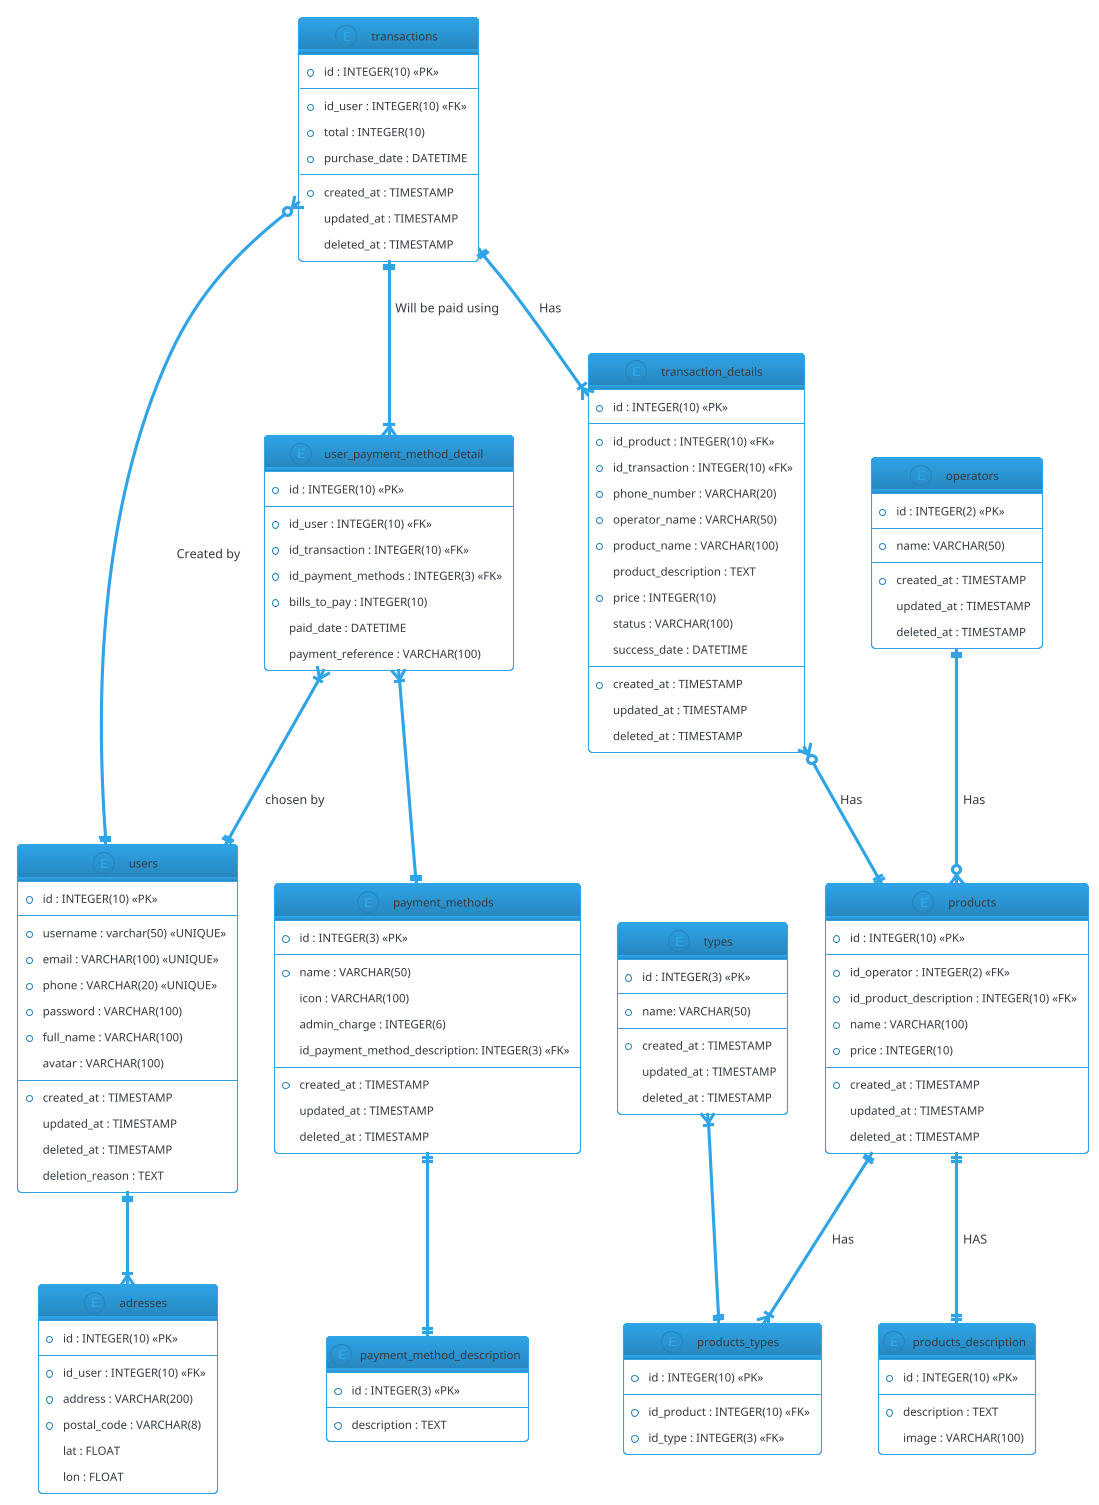 @startuml ERD Alta Online Shop
' Set theme
' !theme spacelab
!theme cerulean-outline
' !theme superhero-outline

entity products{
    *id : INTEGER(10) <<PK>>
    __
    *id_operator : INTEGER(2) <<FK>>
    *id_product_description : INTEGER(10) <<FK>>
    *name : VARCHAR(100)
    *price : INTEGER(10)    
    __
    *created_at : TIMESTAMP
    updated_at : TIMESTAMP
    deleted_at : TIMESTAMP
}

entity products_description {
    *id : INTEGER(10) <<PK>>
    __
    *description : TEXT
    image : VARCHAR(100)
}

entity operators{
    *id : INTEGER(2) <<PK>>
    __
    *name: VARCHAR(50)   
    __
    *created_at : TIMESTAMP
    updated_at : TIMESTAMP
    deleted_at : TIMESTAMP
}

entity types{
    *id : INTEGER(3) <<PK>>
    __
    *name: VARCHAR(50)   
    __
    *created_at : TIMESTAMP
    updated_at : TIMESTAMP
    deleted_at : TIMESTAMP    
}

entity products_types{
    *id : INTEGER(10) <<PK>>
    __
    *id_product : INTEGER(10) <<FK>>
    *id_type : INTEGER(3) <<FK>>
}

entity users{
    *id : INTEGER(10) <<PK>>
    __
    *username : varchar(50) <<UNIQUE>>
    *email : VARCHAR(100) <<UNIQUE>>    
    *phone : VARCHAR(20) <<UNIQUE>>
    *password : VARCHAR(100)
    *full_name : VARCHAR(100)
    avatar : VARCHAR(100)
    __
    *created_at : TIMESTAMP
    updated_at : TIMESTAMP
    deleted_at : TIMESTAMP  
    deletion_reason : TEXT
}

entity adresses{
    *id : INTEGER(10) <<PK>>
    __
    *id_user : INTEGER(10) <<FK>>
    *address : VARCHAR(200)  
    *postal_code : VARCHAR(8)
    lat : FLOAT
    lon : FLOAT
}

entity payment_methods{
    *id : INTEGER(3) <<PK>>
    __
    *name : VARCHAR(50)
    icon : VARCHAR(100)
    admin_charge : INTEGER(6)
    id_payment_method_description: INTEGER(3) <<FK>>
    __
    *created_at : TIMESTAMP
    updated_at : TIMESTAMP
    deleted_at : TIMESTAMP    
}

entity payment_method_description {
    *id : INTEGER(3) <<PK>>
    __
    *description : TEXT    
}

entity user_payment_method_detail {
    *id : INTEGER(10) <<PK>>
    __
    *id_user : INTEGER(10) <<FK>>
    *id_transaction : INTEGER(10) <<FK>>
    *id_payment_methods : INTEGER(3) <<FK>>
    *bills_to_pay : INTEGER(10)
    paid_date : DATETIME
    payment_reference : VARCHAR(100)    
}

entity transactions{
    *id : INTEGER(10) <<PK>>
    __
    *id_user : INTEGER(10) <<FK>>        
    *total : INTEGER(10)
    *purchase_date : DATETIME
    __
    *created_at : TIMESTAMP
    updated_at : TIMESTAMP
    deleted_at : TIMESTAMP    
}

entity transaction_details{
    *id : INTEGER(10) <<PK>>
    __
    *id_product : INTEGER(10) <<FK>>
    *id_transaction : INTEGER(10) <<FK>>
    *phone_number : VARCHAR(20)
    *operator_name : VARCHAR(50)
    *product_name : VARCHAR(100)    
    product_description : TEXT
    *price : INTEGER(10)    
    status : VARCHAR(100)
    success_date : DATETIME
    __
    *created_at : TIMESTAMP
    updated_at : TIMESTAMP
    deleted_at : TIMESTAMP    
}

operators ||--o{ products : Has
products ||--|{ products_types : Has
products ||--|| products_description : HAS
types }|--|| products_types
users ||--|{ adresses
user_payment_method_detail }|--|| users : chosen by
user_payment_method_detail }|--|| payment_methods
payment_methods ||--|| payment_method_description
transactions ||--|{ user_payment_method_detail : Will be paid using
transactions }o--|| users : Created by
transactions ||--|{ transaction_details : Has
transaction_details }o--|| products : Has


@enduml
'scale 1.5 | scale 200 width | scale 100 height | scale [max] 200x100